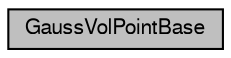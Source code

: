 digraph G
{
  bgcolor="transparent";
  edge [fontname="FreeSans",fontsize="10",labelfontname="FreeSans",labelfontsize="10"];
  node [fontname="FreeSans",fontsize="10",shape=record];
  Node1 [label="GaussVolPointBase",height=0.2,width=0.4,color="black", fillcolor="grey75", style="filled" fontcolor="black"];
}
